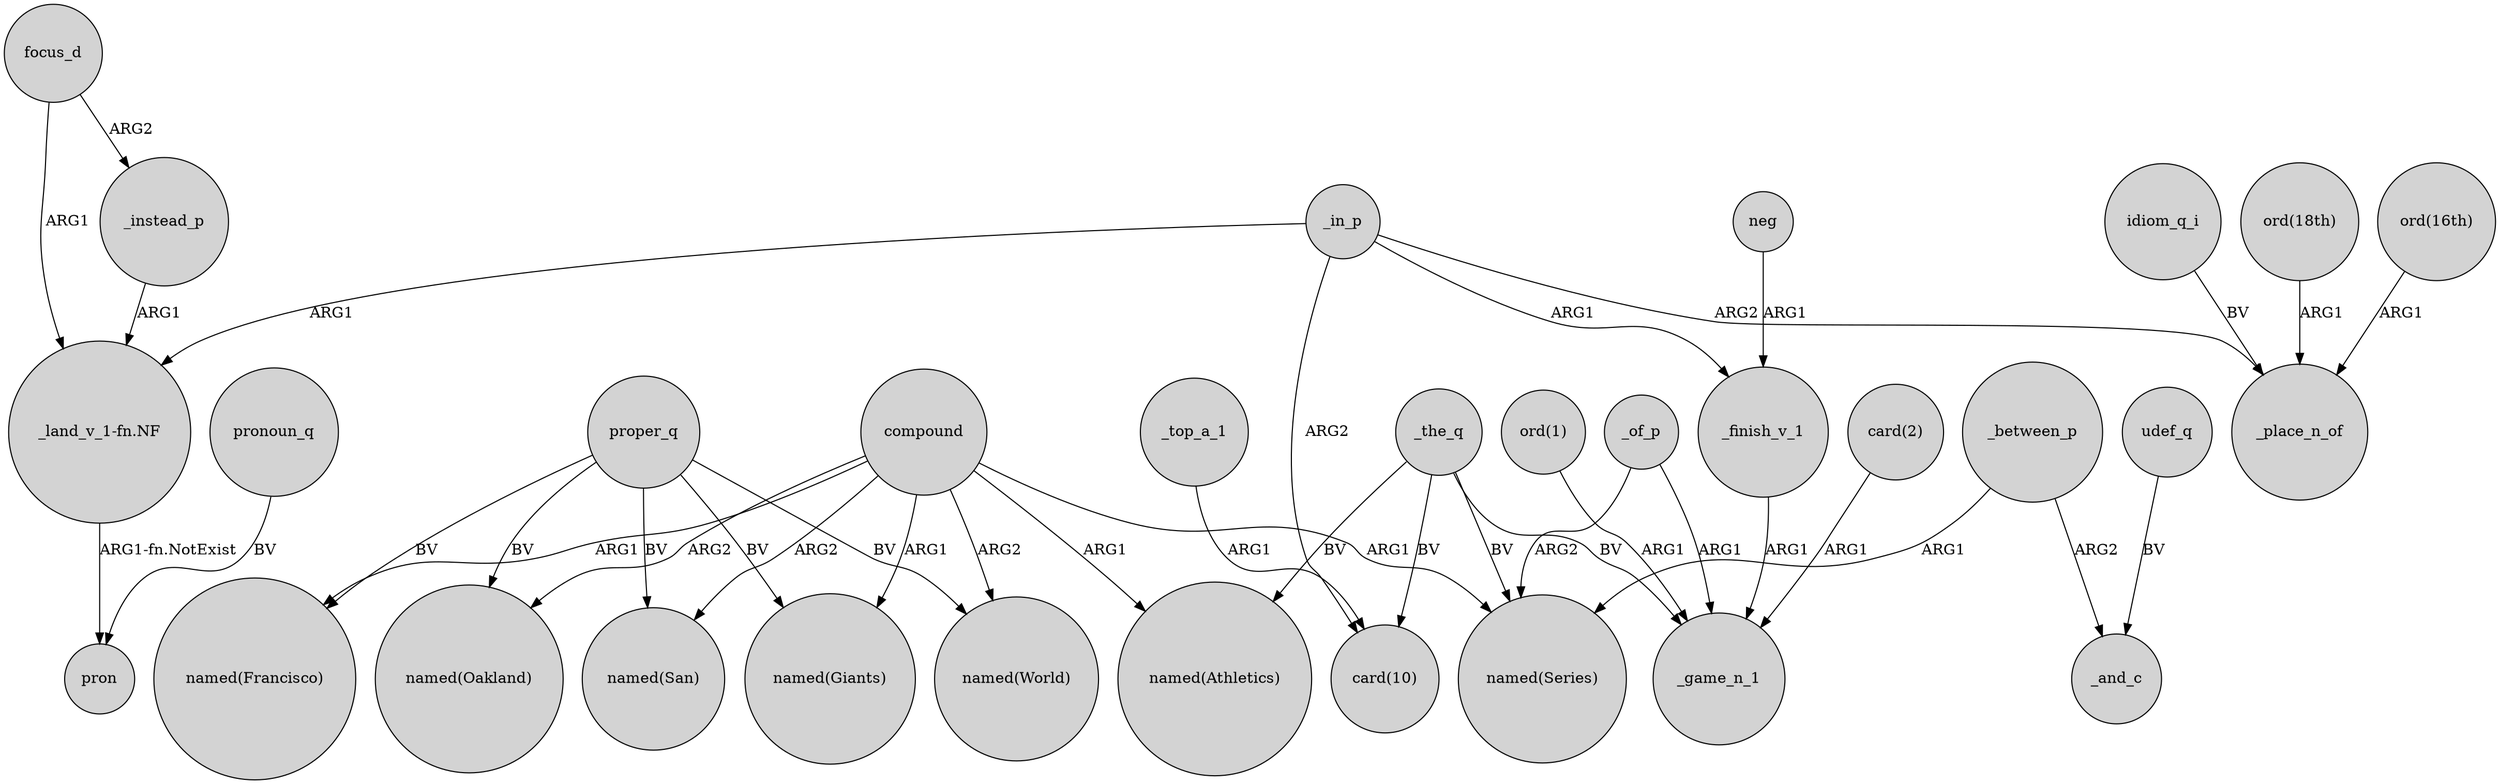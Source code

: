 digraph {
	node [shape=circle style=filled]
	focus_d -> "_land_v_1-fn.NF" [label=ARG1]
	proper_q -> "named(Francisco)" [label=BV]
	compound -> "named(San)" [label=ARG2]
	_in_p -> "_land_v_1-fn.NF" [label=ARG1]
	"_land_v_1-fn.NF" -> pron [label="ARG1-fn.NotExist"]
	_the_q -> "named(Series)" [label=BV]
	compound -> "named(Series)" [label=ARG1]
	_in_p -> "card(10)" [label=ARG2]
	_in_p -> _finish_v_1 [label=ARG1]
	_the_q -> "named(Athletics)" [label=BV]
	compound -> "named(Oakland)" [label=ARG2]
	_in_p -> _place_n_of [label=ARG2]
	_between_p -> "named(Series)" [label=ARG1]
	"ord(1)" -> _game_n_1 [label=ARG1]
	_of_p -> _game_n_1 [label=ARG1]
	_finish_v_1 -> _game_n_1 [label=ARG1]
	neg -> _finish_v_1 [label=ARG1]
	pronoun_q -> pron [label=BV]
	_the_q -> "card(10)" [label=BV]
	_instead_p -> "_land_v_1-fn.NF" [label=ARG1]
	"ord(18th)" -> _place_n_of [label=ARG1]
	compound -> "named(Giants)" [label=ARG1]
	compound -> "named(World)" [label=ARG2]
	_between_p -> _and_c [label=ARG2]
	proper_q -> "named(World)" [label=BV]
	compound -> "named(Francisco)" [label=ARG1]
	proper_q -> "named(Oakland)" [label=BV]
	_the_q -> _game_n_1 [label=BV]
	"ord(16th)" -> _place_n_of [label=ARG1]
	_top_a_1 -> "card(10)" [label=ARG1]
	proper_q -> "named(Giants)" [label=BV]
	proper_q -> "named(San)" [label=BV]
	compound -> "named(Athletics)" [label=ARG1]
	_of_p -> "named(Series)" [label=ARG2]
	udef_q -> _and_c [label=BV]
	focus_d -> _instead_p [label=ARG2]
	"card(2)" -> _game_n_1 [label=ARG1]
	idiom_q_i -> _place_n_of [label=BV]
}
